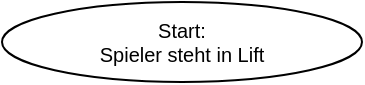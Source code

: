 <mxfile version="20.3.0" type="device"><diagram id="C5RBs43oDa-KdzZeNtuy" name="Page-1"><mxGraphModel dx="573" dy="344" grid="1" gridSize="10" guides="1" tooltips="1" connect="1" arrows="1" fold="1" page="1" pageScale="1" pageWidth="1169" pageHeight="827" math="0" shadow="0"><root><mxCell id="WIyWlLk6GJQsqaUBKTNV-0"/><mxCell id="WIyWlLk6GJQsqaUBKTNV-1" parent="WIyWlLk6GJQsqaUBKTNV-0"/><mxCell id="WIyWlLk6GJQsqaUBKTNV-3" value="Start:&lt;br style=&quot;font-size: 10px;&quot;&gt;Spieler steht in Lift" style="ellipse;whiteSpace=wrap;html=1;shadow=0;fontFamily=Helvetica;fontSize=10;fontColor=default;align=center;strokeColor=default;strokeWidth=1;fillColor=default;" parent="WIyWlLk6GJQsqaUBKTNV-1" vertex="1"><mxGeometry x="460" y="60" width="180" height="40" as="geometry"/></mxCell></root></mxGraphModel></diagram></mxfile>